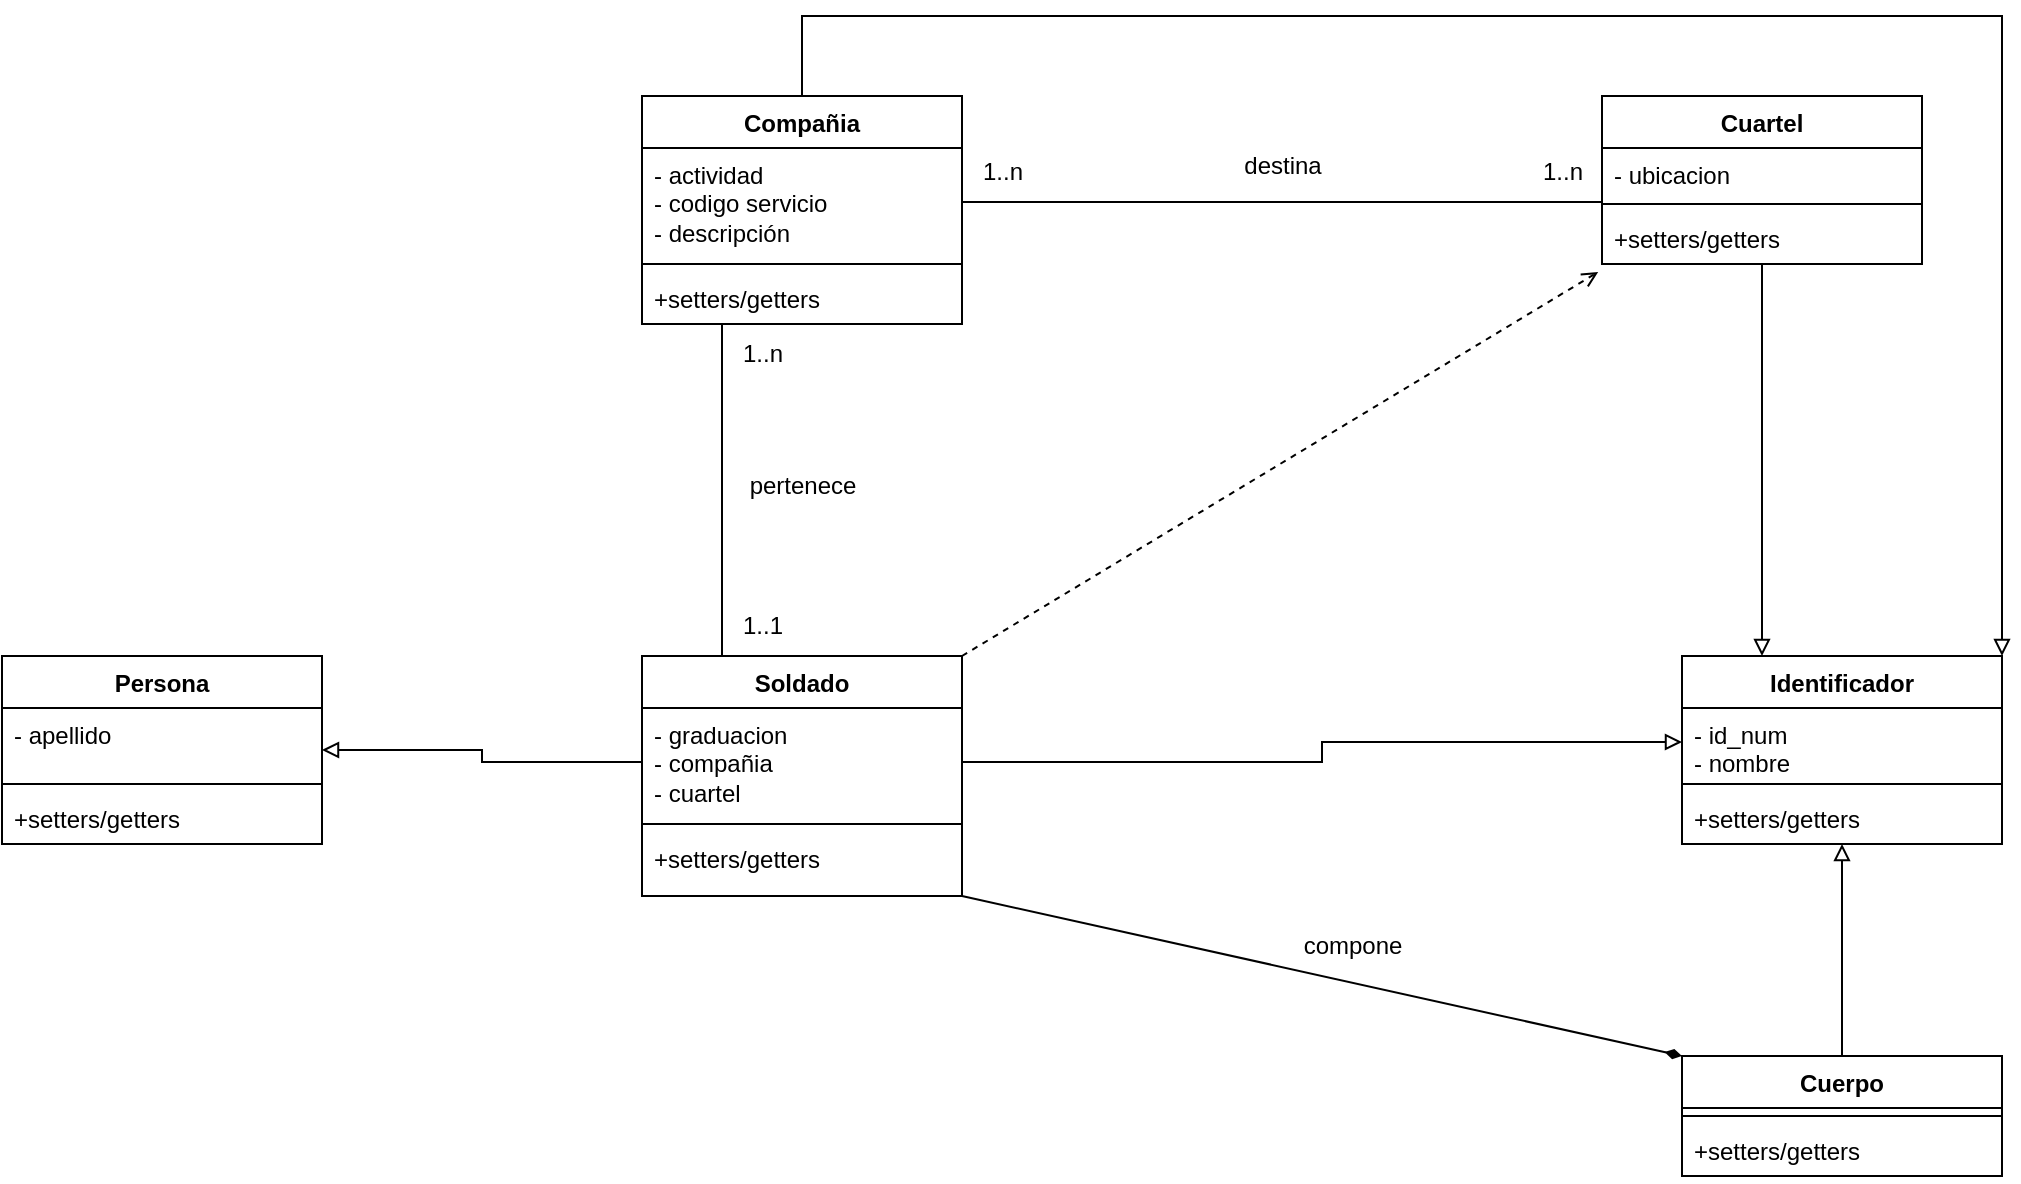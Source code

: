 <mxfile version="21.0.4" type="github">
  <diagram name="Página-1" id="h3SCFdqj6WeeeVc0fHT7">
    <mxGraphModel dx="1434" dy="1939" grid="1" gridSize="10" guides="1" tooltips="1" connect="1" arrows="1" fold="1" page="1" pageScale="1" pageWidth="827" pageHeight="1169" math="0" shadow="0">
      <root>
        <mxCell id="0" />
        <mxCell id="1" parent="0" />
        <mxCell id="9kdHL-EbLZPbwyTy0FWT-13" style="edgeStyle=orthogonalEdgeStyle;rounded=0;orthogonalLoop=1;jettySize=auto;html=1;exitX=1;exitY=0.5;exitDx=0;exitDy=0;entryX=0;entryY=0.5;entryDx=0;entryDy=0;endArrow=none;endFill=0;startArrow=block;startFill=0;" parent="1" source="9kdHL-EbLZPbwyTy0FWT-1" target="9kdHL-EbLZPbwyTy0FWT-6" edge="1">
          <mxGeometry relative="1" as="geometry" />
        </mxCell>
        <mxCell id="9kdHL-EbLZPbwyTy0FWT-1" value="Persona" style="swimlane;fontStyle=1;align=center;verticalAlign=top;childLayout=stackLayout;horizontal=1;startSize=26;horizontalStack=0;resizeParent=1;resizeParentMax=0;resizeLast=0;collapsible=1;marginBottom=0;whiteSpace=wrap;html=1;" parent="1" vertex="1">
          <mxGeometry x="280" y="40" width="160" height="94" as="geometry" />
        </mxCell>
        <mxCell id="9kdHL-EbLZPbwyTy0FWT-2" value="&lt;div&gt;- apellido&lt;/div&gt;" style="text;strokeColor=none;fillColor=none;align=left;verticalAlign=top;spacingLeft=4;spacingRight=4;overflow=hidden;rotatable=0;points=[[0,0.5],[1,0.5]];portConstraint=eastwest;whiteSpace=wrap;html=1;" parent="9kdHL-EbLZPbwyTy0FWT-1" vertex="1">
          <mxGeometry y="26" width="160" height="34" as="geometry" />
        </mxCell>
        <mxCell id="9kdHL-EbLZPbwyTy0FWT-3" value="" style="line;strokeWidth=1;fillColor=none;align=left;verticalAlign=middle;spacingTop=-1;spacingLeft=3;spacingRight=3;rotatable=0;labelPosition=right;points=[];portConstraint=eastwest;strokeColor=inherit;" parent="9kdHL-EbLZPbwyTy0FWT-1" vertex="1">
          <mxGeometry y="60" width="160" height="8" as="geometry" />
        </mxCell>
        <mxCell id="9kdHL-EbLZPbwyTy0FWT-4" value="+setters/getters" style="text;strokeColor=none;fillColor=none;align=left;verticalAlign=top;spacingLeft=4;spacingRight=4;overflow=hidden;rotatable=0;points=[[0,0.5],[1,0.5]];portConstraint=eastwest;whiteSpace=wrap;html=1;" parent="9kdHL-EbLZPbwyTy0FWT-1" vertex="1">
          <mxGeometry y="68" width="160" height="26" as="geometry" />
        </mxCell>
        <mxCell id="Rklyi9qJASwiVQysFKJC-1" style="edgeStyle=orthogonalEdgeStyle;rounded=0;orthogonalLoop=1;jettySize=auto;html=1;exitX=0.25;exitY=0;exitDx=0;exitDy=0;entryX=0.25;entryY=1;entryDx=0;entryDy=0;endArrow=none;endFill=0;" edge="1" parent="1" source="9kdHL-EbLZPbwyTy0FWT-5" target="9kdHL-EbLZPbwyTy0FWT-25">
          <mxGeometry relative="1" as="geometry" />
        </mxCell>
        <mxCell id="Rklyi9qJASwiVQysFKJC-4" style="rounded=0;orthogonalLoop=1;jettySize=auto;html=1;exitX=1;exitY=1;exitDx=0;exitDy=0;entryX=0;entryY=0;entryDx=0;entryDy=0;endArrow=diamondThin;endFill=1;" edge="1" parent="1" source="9kdHL-EbLZPbwyTy0FWT-5" target="9kdHL-EbLZPbwyTy0FWT-14">
          <mxGeometry relative="1" as="geometry" />
        </mxCell>
        <mxCell id="Rklyi9qJASwiVQysFKJC-15" style="rounded=0;orthogonalLoop=1;jettySize=auto;html=1;exitX=1;exitY=0;exitDx=0;exitDy=0;entryX=-0.012;entryY=1.154;entryDx=0;entryDy=0;dashed=1;endArrow=open;endFill=0;entryPerimeter=0;" edge="1" parent="1" source="9kdHL-EbLZPbwyTy0FWT-5" target="9kdHL-EbLZPbwyTy0FWT-12">
          <mxGeometry relative="1" as="geometry" />
        </mxCell>
        <mxCell id="9kdHL-EbLZPbwyTy0FWT-5" value="Soldado" style="swimlane;fontStyle=1;align=center;verticalAlign=top;childLayout=stackLayout;horizontal=1;startSize=26;horizontalStack=0;resizeParent=1;resizeParentMax=0;resizeLast=0;collapsible=1;marginBottom=0;whiteSpace=wrap;html=1;" parent="1" vertex="1">
          <mxGeometry x="600" y="40" width="160" height="120" as="geometry" />
        </mxCell>
        <mxCell id="9kdHL-EbLZPbwyTy0FWT-6" value="&lt;div&gt;- graduacion&lt;br&gt;&lt;/div&gt;&lt;div&gt;- compañia&lt;br&gt;&lt;/div&gt;&lt;div&gt;- cuartel&lt;br&gt;&lt;/div&gt;" style="text;strokeColor=none;fillColor=none;align=left;verticalAlign=top;spacingLeft=4;spacingRight=4;overflow=hidden;rotatable=0;points=[[0,0.5],[1,0.5]];portConstraint=eastwest;whiteSpace=wrap;html=1;" parent="9kdHL-EbLZPbwyTy0FWT-5" vertex="1">
          <mxGeometry y="26" width="160" height="54" as="geometry" />
        </mxCell>
        <mxCell id="9kdHL-EbLZPbwyTy0FWT-7" value="" style="line;strokeWidth=1;fillColor=none;align=left;verticalAlign=middle;spacingTop=-1;spacingLeft=3;spacingRight=3;rotatable=0;labelPosition=right;points=[];portConstraint=eastwest;strokeColor=inherit;" parent="9kdHL-EbLZPbwyTy0FWT-5" vertex="1">
          <mxGeometry y="80" width="160" height="8" as="geometry" />
        </mxCell>
        <mxCell id="9kdHL-EbLZPbwyTy0FWT-8" value="+setters/getters" style="text;strokeColor=none;fillColor=none;align=left;verticalAlign=top;spacingLeft=4;spacingRight=4;overflow=hidden;rotatable=0;points=[[0,0.5],[1,0.5]];portConstraint=eastwest;whiteSpace=wrap;html=1;" parent="9kdHL-EbLZPbwyTy0FWT-5" vertex="1">
          <mxGeometry y="88" width="160" height="32" as="geometry" />
        </mxCell>
        <mxCell id="Rklyi9qJASwiVQysFKJC-3" style="edgeStyle=orthogonalEdgeStyle;rounded=0;orthogonalLoop=1;jettySize=auto;html=1;entryX=0.25;entryY=0;entryDx=0;entryDy=0;endArrow=block;endFill=0;" edge="1" parent="1" source="9kdHL-EbLZPbwyTy0FWT-9" target="9kdHL-EbLZPbwyTy0FWT-18">
          <mxGeometry relative="1" as="geometry" />
        </mxCell>
        <mxCell id="9kdHL-EbLZPbwyTy0FWT-9" value="Cuartel" style="swimlane;fontStyle=1;align=center;verticalAlign=top;childLayout=stackLayout;horizontal=1;startSize=26;horizontalStack=0;resizeParent=1;resizeParentMax=0;resizeLast=0;collapsible=1;marginBottom=0;whiteSpace=wrap;html=1;" parent="1" vertex="1">
          <mxGeometry x="1080" y="-240" width="160" height="84" as="geometry" />
        </mxCell>
        <mxCell id="9kdHL-EbLZPbwyTy0FWT-10" value="&lt;div&gt;- ubicacion&lt;br&gt;&lt;/div&gt;" style="text;strokeColor=none;fillColor=none;align=left;verticalAlign=top;spacingLeft=4;spacingRight=4;overflow=hidden;rotatable=0;points=[[0,0.5],[1,0.5]];portConstraint=eastwest;whiteSpace=wrap;html=1;" parent="9kdHL-EbLZPbwyTy0FWT-9" vertex="1">
          <mxGeometry y="26" width="160" height="24" as="geometry" />
        </mxCell>
        <mxCell id="9kdHL-EbLZPbwyTy0FWT-11" value="" style="line;strokeWidth=1;fillColor=none;align=left;verticalAlign=middle;spacingTop=-1;spacingLeft=3;spacingRight=3;rotatable=0;labelPosition=right;points=[];portConstraint=eastwest;strokeColor=inherit;" parent="9kdHL-EbLZPbwyTy0FWT-9" vertex="1">
          <mxGeometry y="50" width="160" height="8" as="geometry" />
        </mxCell>
        <mxCell id="9kdHL-EbLZPbwyTy0FWT-12" value="+setters/getters" style="text;strokeColor=none;fillColor=none;align=left;verticalAlign=top;spacingLeft=4;spacingRight=4;overflow=hidden;rotatable=0;points=[[0,0.5],[1,0.5]];portConstraint=eastwest;whiteSpace=wrap;html=1;" parent="9kdHL-EbLZPbwyTy0FWT-9" vertex="1">
          <mxGeometry y="58" width="160" height="26" as="geometry" />
        </mxCell>
        <mxCell id="9kdHL-EbLZPbwyTy0FWT-24" style="edgeStyle=orthogonalEdgeStyle;rounded=0;orthogonalLoop=1;jettySize=auto;html=1;exitX=0.5;exitY=0;exitDx=0;exitDy=0;endArrow=block;endFill=0;" parent="1" source="9kdHL-EbLZPbwyTy0FWT-14" target="9kdHL-EbLZPbwyTy0FWT-18" edge="1">
          <mxGeometry relative="1" as="geometry">
            <mxPoint x="1200" y="140" as="targetPoint" />
          </mxGeometry>
        </mxCell>
        <mxCell id="9kdHL-EbLZPbwyTy0FWT-14" value="&lt;div&gt;Cuerpo&lt;/div&gt;" style="swimlane;fontStyle=1;align=center;verticalAlign=top;childLayout=stackLayout;horizontal=1;startSize=26;horizontalStack=0;resizeParent=1;resizeParentMax=0;resizeLast=0;collapsible=1;marginBottom=0;whiteSpace=wrap;html=1;" parent="1" vertex="1">
          <mxGeometry x="1120" y="240" width="160" height="60" as="geometry" />
        </mxCell>
        <mxCell id="9kdHL-EbLZPbwyTy0FWT-16" value="" style="line;strokeWidth=1;fillColor=none;align=left;verticalAlign=middle;spacingTop=-1;spacingLeft=3;spacingRight=3;rotatable=0;labelPosition=right;points=[];portConstraint=eastwest;strokeColor=inherit;" parent="9kdHL-EbLZPbwyTy0FWT-14" vertex="1">
          <mxGeometry y="26" width="160" height="8" as="geometry" />
        </mxCell>
        <mxCell id="9kdHL-EbLZPbwyTy0FWT-17" value="+setters/getters" style="text;strokeColor=none;fillColor=none;align=left;verticalAlign=top;spacingLeft=4;spacingRight=4;overflow=hidden;rotatable=0;points=[[0,0.5],[1,0.5]];portConstraint=eastwest;whiteSpace=wrap;html=1;" parent="9kdHL-EbLZPbwyTy0FWT-14" vertex="1">
          <mxGeometry y="34" width="160" height="26" as="geometry" />
        </mxCell>
        <mxCell id="9kdHL-EbLZPbwyTy0FWT-18" value="Identificador" style="swimlane;fontStyle=1;align=center;verticalAlign=top;childLayout=stackLayout;horizontal=1;startSize=26;horizontalStack=0;resizeParent=1;resizeParentMax=0;resizeLast=0;collapsible=1;marginBottom=0;whiteSpace=wrap;html=1;" parent="1" vertex="1">
          <mxGeometry x="1120" y="40" width="160" height="94" as="geometry" />
        </mxCell>
        <mxCell id="9kdHL-EbLZPbwyTy0FWT-19" value="&lt;div&gt;- id_num&lt;br&gt;&lt;/div&gt;&lt;div&gt;- nombre&lt;/div&gt;" style="text;strokeColor=none;fillColor=none;align=left;verticalAlign=top;spacingLeft=4;spacingRight=4;overflow=hidden;rotatable=0;points=[[0,0.5],[1,0.5]];portConstraint=eastwest;whiteSpace=wrap;html=1;" parent="9kdHL-EbLZPbwyTy0FWT-18" vertex="1">
          <mxGeometry y="26" width="160" height="34" as="geometry" />
        </mxCell>
        <mxCell id="9kdHL-EbLZPbwyTy0FWT-20" value="" style="line;strokeWidth=1;fillColor=none;align=left;verticalAlign=middle;spacingTop=-1;spacingLeft=3;spacingRight=3;rotatable=0;labelPosition=right;points=[];portConstraint=eastwest;strokeColor=inherit;" parent="9kdHL-EbLZPbwyTy0FWT-18" vertex="1">
          <mxGeometry y="60" width="160" height="8" as="geometry" />
        </mxCell>
        <mxCell id="9kdHL-EbLZPbwyTy0FWT-21" value="+setters/getters" style="text;strokeColor=none;fillColor=none;align=left;verticalAlign=top;spacingLeft=4;spacingRight=4;overflow=hidden;rotatable=0;points=[[0,0.5],[1,0.5]];portConstraint=eastwest;whiteSpace=wrap;html=1;" parent="9kdHL-EbLZPbwyTy0FWT-18" vertex="1">
          <mxGeometry y="68" width="160" height="26" as="geometry" />
        </mxCell>
        <mxCell id="9kdHL-EbLZPbwyTy0FWT-22" style="edgeStyle=orthogonalEdgeStyle;rounded=0;orthogonalLoop=1;jettySize=auto;html=1;exitX=1;exitY=0.5;exitDx=0;exitDy=0;entryX=0;entryY=0.5;entryDx=0;entryDy=0;endArrow=block;endFill=0;" parent="1" source="9kdHL-EbLZPbwyTy0FWT-6" target="9kdHL-EbLZPbwyTy0FWT-19" edge="1">
          <mxGeometry relative="1" as="geometry" />
        </mxCell>
        <mxCell id="9kdHL-EbLZPbwyTy0FWT-29" style="edgeStyle=orthogonalEdgeStyle;rounded=0;orthogonalLoop=1;jettySize=auto;html=1;exitX=0.5;exitY=0;exitDx=0;exitDy=0;entryX=1;entryY=0;entryDx=0;entryDy=0;endArrow=block;endFill=0;" parent="1" source="9kdHL-EbLZPbwyTy0FWT-25" target="9kdHL-EbLZPbwyTy0FWT-18" edge="1">
          <mxGeometry relative="1" as="geometry">
            <Array as="points">
              <mxPoint x="680" y="-280" />
              <mxPoint x="1280" y="-280" />
            </Array>
          </mxGeometry>
        </mxCell>
        <mxCell id="9kdHL-EbLZPbwyTy0FWT-25" value="Compañia" style="swimlane;fontStyle=1;align=center;verticalAlign=top;childLayout=stackLayout;horizontal=1;startSize=26;horizontalStack=0;resizeParent=1;resizeParentMax=0;resizeLast=0;collapsible=1;marginBottom=0;whiteSpace=wrap;html=1;" parent="1" vertex="1">
          <mxGeometry x="600" y="-240" width="160" height="114" as="geometry" />
        </mxCell>
        <mxCell id="9kdHL-EbLZPbwyTy0FWT-26" value="&lt;div&gt;- actividad&lt;/div&gt;&lt;div&gt;- codigo servicio&lt;br&gt;&lt;/div&gt;&lt;div&gt;- descripción&lt;br&gt;&lt;/div&gt;" style="text;strokeColor=none;fillColor=none;align=left;verticalAlign=top;spacingLeft=4;spacingRight=4;overflow=hidden;rotatable=0;points=[[0,0.5],[1,0.5]];portConstraint=eastwest;whiteSpace=wrap;html=1;" parent="9kdHL-EbLZPbwyTy0FWT-25" vertex="1">
          <mxGeometry y="26" width="160" height="54" as="geometry" />
        </mxCell>
        <mxCell id="9kdHL-EbLZPbwyTy0FWT-27" value="" style="line;strokeWidth=1;fillColor=none;align=left;verticalAlign=middle;spacingTop=-1;spacingLeft=3;spacingRight=3;rotatable=0;labelPosition=right;points=[];portConstraint=eastwest;strokeColor=inherit;" parent="9kdHL-EbLZPbwyTy0FWT-25" vertex="1">
          <mxGeometry y="80" width="160" height="8" as="geometry" />
        </mxCell>
        <mxCell id="9kdHL-EbLZPbwyTy0FWT-28" value="+setters/getters" style="text;strokeColor=none;fillColor=none;align=left;verticalAlign=top;spacingLeft=4;spacingRight=4;overflow=hidden;rotatable=0;points=[[0,0.5],[1,0.5]];portConstraint=eastwest;whiteSpace=wrap;html=1;" parent="9kdHL-EbLZPbwyTy0FWT-25" vertex="1">
          <mxGeometry y="88" width="160" height="26" as="geometry" />
        </mxCell>
        <mxCell id="Rklyi9qJASwiVQysFKJC-5" style="edgeStyle=orthogonalEdgeStyle;rounded=0;orthogonalLoop=1;jettySize=auto;html=1;exitX=1;exitY=0.5;exitDx=0;exitDy=0;entryX=0;entryY=0.375;entryDx=0;entryDy=0;entryPerimeter=0;endArrow=none;endFill=0;" edge="1" parent="1" source="9kdHL-EbLZPbwyTy0FWT-26" target="9kdHL-EbLZPbwyTy0FWT-11">
          <mxGeometry relative="1" as="geometry" />
        </mxCell>
        <mxCell id="Rklyi9qJASwiVQysFKJC-6" value="destina" style="text;html=1;align=center;verticalAlign=middle;resizable=0;points=[];autosize=1;strokeColor=none;fillColor=none;" vertex="1" parent="1">
          <mxGeometry x="890" y="-220" width="60" height="30" as="geometry" />
        </mxCell>
        <mxCell id="Rklyi9qJASwiVQysFKJC-7" value="pertenece" style="text;html=1;align=center;verticalAlign=middle;resizable=0;points=[];autosize=1;strokeColor=none;fillColor=none;" vertex="1" parent="1">
          <mxGeometry x="640" y="-60" width="80" height="30" as="geometry" />
        </mxCell>
        <mxCell id="Rklyi9qJASwiVQysFKJC-8" value="1..1" style="text;html=1;align=center;verticalAlign=middle;resizable=0;points=[];autosize=1;strokeColor=none;fillColor=none;" vertex="1" parent="1">
          <mxGeometry x="640" y="10" width="40" height="30" as="geometry" />
        </mxCell>
        <mxCell id="Rklyi9qJASwiVQysFKJC-9" value="1..n" style="text;html=1;align=center;verticalAlign=middle;resizable=0;points=[];autosize=1;strokeColor=none;fillColor=none;" vertex="1" parent="1">
          <mxGeometry x="640" y="-126" width="40" height="30" as="geometry" />
        </mxCell>
        <mxCell id="Rklyi9qJASwiVQysFKJC-10" value="1..n" style="text;html=1;align=center;verticalAlign=middle;resizable=0;points=[];autosize=1;strokeColor=none;fillColor=none;" vertex="1" parent="1">
          <mxGeometry x="760" y="-217" width="40" height="30" as="geometry" />
        </mxCell>
        <mxCell id="Rklyi9qJASwiVQysFKJC-11" value="1..n" style="text;html=1;align=center;verticalAlign=middle;resizable=0;points=[];autosize=1;strokeColor=none;fillColor=none;" vertex="1" parent="1">
          <mxGeometry x="1040" y="-217" width="40" height="30" as="geometry" />
        </mxCell>
        <mxCell id="Rklyi9qJASwiVQysFKJC-16" value="compone" style="text;html=1;align=center;verticalAlign=middle;resizable=0;points=[];autosize=1;strokeColor=none;fillColor=none;" vertex="1" parent="1">
          <mxGeometry x="920" y="170" width="70" height="30" as="geometry" />
        </mxCell>
      </root>
    </mxGraphModel>
  </diagram>
</mxfile>
